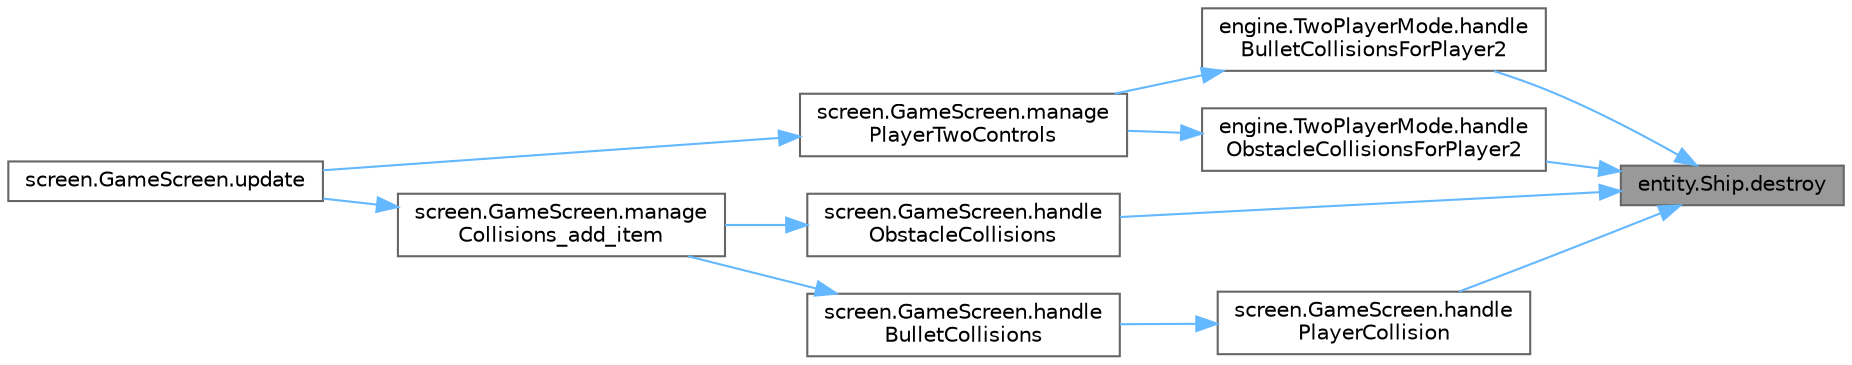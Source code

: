 digraph "entity.Ship.destroy"
{
 // LATEX_PDF_SIZE
  bgcolor="transparent";
  edge [fontname=Helvetica,fontsize=10,labelfontname=Helvetica,labelfontsize=10];
  node [fontname=Helvetica,fontsize=10,shape=box,height=0.2,width=0.4];
  rankdir="RL";
  Node1 [id="Node000001",label="entity.Ship.destroy",height=0.2,width=0.4,color="gray40", fillcolor="grey60", style="filled", fontcolor="black",tooltip="Switches the ship to its destroyed state."];
  Node1 -> Node2 [id="edge1_Node000001_Node000002",dir="back",color="steelblue1",style="solid",tooltip=" "];
  Node2 [id="Node000002",label="engine.TwoPlayerMode.handle\lBulletCollisionsForPlayer2",height=0.2,width=0.4,color="grey40", fillcolor="white", style="filled",URL="$classengine_1_1_two_player_mode.html#a285af0cfa1987ad696978b30b33157b9",tooltip=" "];
  Node2 -> Node3 [id="edge2_Node000002_Node000003",dir="back",color="steelblue1",style="solid",tooltip=" "];
  Node3 [id="Node000003",label="screen.GameScreen.manage\lPlayerTwoControls",height=0.2,width=0.4,color="grey40", fillcolor="white", style="filled",URL="$classscreen_1_1_game_screen.html#a76eb9b586bb07db6674cd2e311f05331",tooltip=" "];
  Node3 -> Node4 [id="edge3_Node000003_Node000004",dir="back",color="steelblue1",style="solid",tooltip=" "];
  Node4 [id="Node000004",label="screen.GameScreen.update",height=0.2,width=0.4,color="grey40", fillcolor="white", style="filled",URL="$classscreen_1_1_game_screen.html#aea54bbc0cb5c6990c159be77532b94e0",tooltip="Updates the elements on screen and checks for events."];
  Node1 -> Node5 [id="edge4_Node000001_Node000005",dir="back",color="steelblue1",style="solid",tooltip=" "];
  Node5 [id="Node000005",label="screen.GameScreen.handle\lObstacleCollisions",height=0.2,width=0.4,color="grey40", fillcolor="white", style="filled",URL="$classscreen_1_1_game_screen.html#a86aba24ff3eb7aaadec5c84dcebd3d68",tooltip=" "];
  Node5 -> Node6 [id="edge5_Node000005_Node000006",dir="back",color="steelblue1",style="solid",tooltip=" "];
  Node6 [id="Node000006",label="screen.GameScreen.manage\lCollisions_add_item",height=0.2,width=0.4,color="grey40", fillcolor="white", style="filled",URL="$classscreen_1_1_game_screen.html#a20e6975baf2786217ea22eabdcc4f3ce",tooltip="Manages collisions between bullets and ships."];
  Node6 -> Node4 [id="edge6_Node000006_Node000004",dir="back",color="steelblue1",style="solid",tooltip=" "];
  Node1 -> Node7 [id="edge7_Node000001_Node000007",dir="back",color="steelblue1",style="solid",tooltip=" "];
  Node7 [id="Node000007",label="engine.TwoPlayerMode.handle\lObstacleCollisionsForPlayer2",height=0.2,width=0.4,color="grey40", fillcolor="white", style="filled",URL="$classengine_1_1_two_player_mode.html#a7de003667ea149049a184c496a16af0c",tooltip=" "];
  Node7 -> Node3 [id="edge8_Node000007_Node000003",dir="back",color="steelblue1",style="solid",tooltip=" "];
  Node1 -> Node8 [id="edge9_Node000001_Node000008",dir="back",color="steelblue1",style="solid",tooltip=" "];
  Node8 [id="Node000008",label="screen.GameScreen.handle\lPlayerCollision",height=0.2,width=0.4,color="grey40", fillcolor="white", style="filled",URL="$classscreen_1_1_game_screen.html#a3d24b8d63b4a79a97952e11d5e9db8d7",tooltip=" "];
  Node8 -> Node9 [id="edge10_Node000008_Node000009",dir="back",color="steelblue1",style="solid",tooltip=" "];
  Node9 [id="Node000009",label="screen.GameScreen.handle\lBulletCollisions",height=0.2,width=0.4,color="grey40", fillcolor="white", style="filled",URL="$classscreen_1_1_game_screen.html#af6ce22d045fc5614a16a76ce73331295",tooltip=" "];
  Node9 -> Node6 [id="edge11_Node000009_Node000006",dir="back",color="steelblue1",style="solid",tooltip=" "];
}
